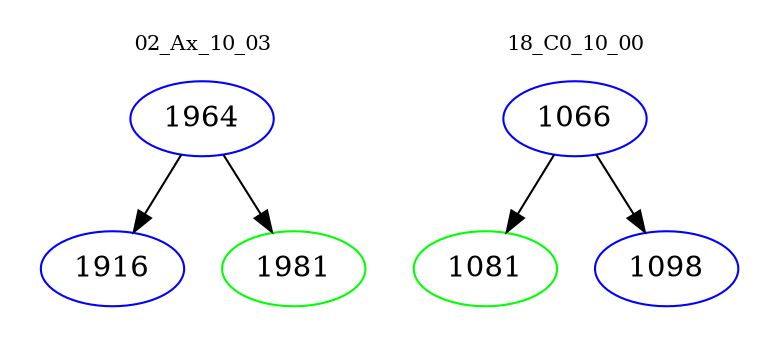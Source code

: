 digraph{
subgraph cluster_0 {
color = white
label = "02_Ax_10_03";
fontsize=10;
T0_1964 [label="1964", color="blue"]
T0_1964 -> T0_1916 [color="black"]
T0_1916 [label="1916", color="blue"]
T0_1964 -> T0_1981 [color="black"]
T0_1981 [label="1981", color="green"]
}
subgraph cluster_1 {
color = white
label = "18_C0_10_00";
fontsize=10;
T1_1066 [label="1066", color="blue"]
T1_1066 -> T1_1081 [color="black"]
T1_1081 [label="1081", color="green"]
T1_1066 -> T1_1098 [color="black"]
T1_1098 [label="1098", color="blue"]
}
}
